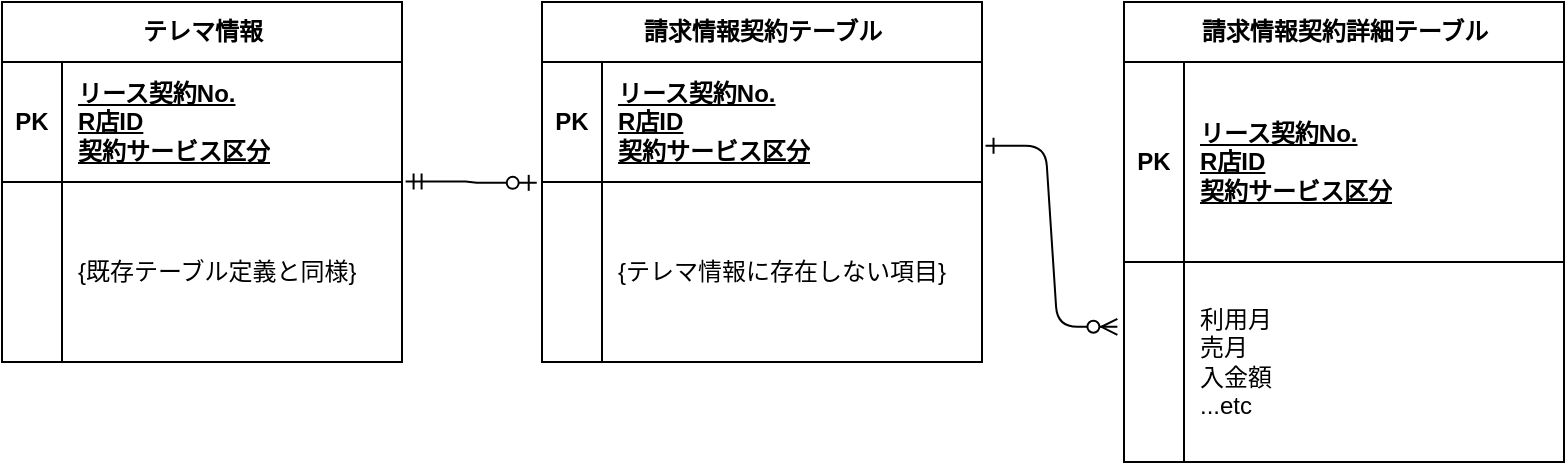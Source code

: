 <mxfile version="22.1.1" type="github">
  <diagram id="R2lEEEUBdFMjLlhIrx00" name="Page-1">
    <mxGraphModel dx="1024" dy="541" grid="1" gridSize="10" guides="1" tooltips="1" connect="1" arrows="1" fold="1" page="1" pageScale="1" pageWidth="850" pageHeight="1100" math="0" shadow="0" extFonts="Permanent Marker^https://fonts.googleapis.com/css?family=Permanent+Marker">
      <root>
        <mxCell id="0" />
        <mxCell id="1" parent="0" />
        <mxCell id="C-vyLk0tnHw3VtMMgP7b-1" value="" style="edgeStyle=entityRelationEdgeStyle;endArrow=ERzeroToMany;startArrow=ERone;endFill=1;startFill=0;exitX=1.008;exitY=0.698;exitDx=0;exitDy=0;exitPerimeter=0;entryX=-0.015;entryY=0.324;entryDx=0;entryDy=0;entryPerimeter=0;" parent="1" source="VBK_a4WL5h0ydlxh3Xsy-17" target="VBK_a4WL5h0ydlxh3Xsy-35" edge="1">
          <mxGeometry width="100" height="100" relative="1" as="geometry">
            <mxPoint x="511" y="219.06" as="sourcePoint" />
            <mxPoint x="588.25" y="181.48" as="targetPoint" />
          </mxGeometry>
        </mxCell>
        <mxCell id="VBK_a4WL5h0ydlxh3Xsy-3" value="テレマ情報" style="shape=table;startSize=30;container=1;collapsible=1;childLayout=tableLayout;fixedRows=1;rowLines=0;fontStyle=1;align=center;resizeLast=1;html=1;" vertex="1" parent="1">
          <mxGeometry x="30" y="100" width="200" height="180" as="geometry" />
        </mxCell>
        <mxCell id="VBK_a4WL5h0ydlxh3Xsy-4" value="" style="shape=tableRow;horizontal=0;startSize=0;swimlaneHead=0;swimlaneBody=0;fillColor=none;collapsible=0;dropTarget=0;points=[[0,0.5],[1,0.5]];portConstraint=eastwest;top=0;left=0;right=0;bottom=1;" vertex="1" parent="VBK_a4WL5h0ydlxh3Xsy-3">
          <mxGeometry y="30" width="200" height="60" as="geometry" />
        </mxCell>
        <mxCell id="VBK_a4WL5h0ydlxh3Xsy-5" value="PK" style="shape=partialRectangle;connectable=0;fillColor=none;top=0;left=0;bottom=0;right=0;fontStyle=1;overflow=hidden;whiteSpace=wrap;html=1;" vertex="1" parent="VBK_a4WL5h0ydlxh3Xsy-4">
          <mxGeometry width="30" height="60" as="geometry">
            <mxRectangle width="30" height="60" as="alternateBounds" />
          </mxGeometry>
        </mxCell>
        <mxCell id="VBK_a4WL5h0ydlxh3Xsy-6" value="リース契約No.&lt;br&gt;R店ID&lt;br&gt;契約サービス区分" style="shape=partialRectangle;connectable=0;fillColor=none;top=0;left=0;bottom=0;right=0;align=left;spacingLeft=6;fontStyle=5;overflow=hidden;whiteSpace=wrap;html=1;" vertex="1" parent="VBK_a4WL5h0ydlxh3Xsy-4">
          <mxGeometry x="30" width="170" height="60" as="geometry">
            <mxRectangle width="170" height="60" as="alternateBounds" />
          </mxGeometry>
        </mxCell>
        <mxCell id="VBK_a4WL5h0ydlxh3Xsy-7" value="" style="shape=tableRow;horizontal=0;startSize=0;swimlaneHead=0;swimlaneBody=0;fillColor=none;collapsible=0;dropTarget=0;points=[[0,0.5],[1,0.5]];portConstraint=eastwest;top=0;left=0;right=0;bottom=0;" vertex="1" parent="VBK_a4WL5h0ydlxh3Xsy-3">
          <mxGeometry y="90" width="200" height="30" as="geometry" />
        </mxCell>
        <mxCell id="VBK_a4WL5h0ydlxh3Xsy-8" value="" style="shape=partialRectangle;connectable=0;fillColor=none;top=0;left=0;bottom=0;right=0;editable=1;overflow=hidden;whiteSpace=wrap;html=1;" vertex="1" parent="VBK_a4WL5h0ydlxh3Xsy-7">
          <mxGeometry width="30" height="30" as="geometry">
            <mxRectangle width="30" height="30" as="alternateBounds" />
          </mxGeometry>
        </mxCell>
        <mxCell id="VBK_a4WL5h0ydlxh3Xsy-9" value="" style="shape=partialRectangle;connectable=0;fillColor=none;top=0;left=0;bottom=0;right=0;align=left;spacingLeft=6;overflow=hidden;whiteSpace=wrap;html=1;" vertex="1" parent="VBK_a4WL5h0ydlxh3Xsy-7">
          <mxGeometry x="30" width="170" height="30" as="geometry">
            <mxRectangle width="170" height="30" as="alternateBounds" />
          </mxGeometry>
        </mxCell>
        <mxCell id="VBK_a4WL5h0ydlxh3Xsy-10" value="" style="shape=tableRow;horizontal=0;startSize=0;swimlaneHead=0;swimlaneBody=0;fillColor=none;collapsible=0;dropTarget=0;points=[[0,0.5],[1,0.5]];portConstraint=eastwest;top=0;left=0;right=0;bottom=0;" vertex="1" parent="VBK_a4WL5h0ydlxh3Xsy-3">
          <mxGeometry y="120" width="200" height="30" as="geometry" />
        </mxCell>
        <mxCell id="VBK_a4WL5h0ydlxh3Xsy-11" value="" style="shape=partialRectangle;connectable=0;fillColor=none;top=0;left=0;bottom=0;right=0;editable=1;overflow=hidden;whiteSpace=wrap;html=1;" vertex="1" parent="VBK_a4WL5h0ydlxh3Xsy-10">
          <mxGeometry width="30" height="30" as="geometry">
            <mxRectangle width="30" height="30" as="alternateBounds" />
          </mxGeometry>
        </mxCell>
        <mxCell id="VBK_a4WL5h0ydlxh3Xsy-12" value="{既存テーブル定義と同様}" style="shape=partialRectangle;connectable=0;fillColor=none;top=0;left=0;bottom=0;right=0;align=left;spacingLeft=6;overflow=hidden;whiteSpace=wrap;html=1;" vertex="1" parent="VBK_a4WL5h0ydlxh3Xsy-10">
          <mxGeometry x="30" width="170" height="30" as="geometry">
            <mxRectangle width="170" height="30" as="alternateBounds" />
          </mxGeometry>
        </mxCell>
        <mxCell id="VBK_a4WL5h0ydlxh3Xsy-13" value="" style="shape=tableRow;horizontal=0;startSize=0;swimlaneHead=0;swimlaneBody=0;fillColor=none;collapsible=0;dropTarget=0;points=[[0,0.5],[1,0.5]];portConstraint=eastwest;top=0;left=0;right=0;bottom=0;" vertex="1" parent="VBK_a4WL5h0ydlxh3Xsy-3">
          <mxGeometry y="150" width="200" height="30" as="geometry" />
        </mxCell>
        <mxCell id="VBK_a4WL5h0ydlxh3Xsy-14" value="" style="shape=partialRectangle;connectable=0;fillColor=none;top=0;left=0;bottom=0;right=0;editable=1;overflow=hidden;whiteSpace=wrap;html=1;" vertex="1" parent="VBK_a4WL5h0ydlxh3Xsy-13">
          <mxGeometry width="30" height="30" as="geometry">
            <mxRectangle width="30" height="30" as="alternateBounds" />
          </mxGeometry>
        </mxCell>
        <mxCell id="VBK_a4WL5h0ydlxh3Xsy-15" value="" style="shape=partialRectangle;connectable=0;fillColor=none;top=0;left=0;bottom=0;right=0;align=left;spacingLeft=6;overflow=hidden;whiteSpace=wrap;html=1;" vertex="1" parent="VBK_a4WL5h0ydlxh3Xsy-13">
          <mxGeometry x="30" width="170" height="30" as="geometry">
            <mxRectangle width="170" height="30" as="alternateBounds" />
          </mxGeometry>
        </mxCell>
        <mxCell id="VBK_a4WL5h0ydlxh3Xsy-16" value="請求情報契約テーブル" style="shape=table;startSize=30;container=1;collapsible=1;childLayout=tableLayout;fixedRows=1;rowLines=0;fontStyle=1;align=center;resizeLast=1;html=1;" vertex="1" parent="1">
          <mxGeometry x="300" y="100" width="220" height="180" as="geometry" />
        </mxCell>
        <mxCell id="VBK_a4WL5h0ydlxh3Xsy-17" value="" style="shape=tableRow;horizontal=0;startSize=0;swimlaneHead=0;swimlaneBody=0;fillColor=none;collapsible=0;dropTarget=0;points=[[0,0.5],[1,0.5]];portConstraint=eastwest;top=0;left=0;right=0;bottom=1;" vertex="1" parent="VBK_a4WL5h0ydlxh3Xsy-16">
          <mxGeometry y="30" width="220" height="60" as="geometry" />
        </mxCell>
        <mxCell id="VBK_a4WL5h0ydlxh3Xsy-18" value="PK" style="shape=partialRectangle;connectable=0;fillColor=none;top=0;left=0;bottom=0;right=0;fontStyle=1;overflow=hidden;whiteSpace=wrap;html=1;" vertex="1" parent="VBK_a4WL5h0ydlxh3Xsy-17">
          <mxGeometry width="30" height="60" as="geometry">
            <mxRectangle width="30" height="60" as="alternateBounds" />
          </mxGeometry>
        </mxCell>
        <mxCell id="VBK_a4WL5h0ydlxh3Xsy-19" value="リース契約No.&lt;br style=&quot;border-color: var(--border-color);&quot;&gt;R店ID&lt;br style=&quot;border-color: var(--border-color);&quot;&gt;契約サービス区分" style="shape=partialRectangle;connectable=0;fillColor=none;top=0;left=0;bottom=0;right=0;align=left;spacingLeft=6;fontStyle=5;overflow=hidden;whiteSpace=wrap;html=1;" vertex="1" parent="VBK_a4WL5h0ydlxh3Xsy-17">
          <mxGeometry x="30" width="190" height="60" as="geometry">
            <mxRectangle width="190" height="60" as="alternateBounds" />
          </mxGeometry>
        </mxCell>
        <mxCell id="VBK_a4WL5h0ydlxh3Xsy-20" value="" style="shape=tableRow;horizontal=0;startSize=0;swimlaneHead=0;swimlaneBody=0;fillColor=none;collapsible=0;dropTarget=0;points=[[0,0.5],[1,0.5]];portConstraint=eastwest;top=0;left=0;right=0;bottom=0;" vertex="1" parent="VBK_a4WL5h0ydlxh3Xsy-16">
          <mxGeometry y="90" width="220" height="30" as="geometry" />
        </mxCell>
        <mxCell id="VBK_a4WL5h0ydlxh3Xsy-21" value="" style="shape=partialRectangle;connectable=0;fillColor=none;top=0;left=0;bottom=0;right=0;editable=1;overflow=hidden;whiteSpace=wrap;html=1;" vertex="1" parent="VBK_a4WL5h0ydlxh3Xsy-20">
          <mxGeometry width="30" height="30" as="geometry">
            <mxRectangle width="30" height="30" as="alternateBounds" />
          </mxGeometry>
        </mxCell>
        <mxCell id="VBK_a4WL5h0ydlxh3Xsy-22" value="" style="shape=partialRectangle;connectable=0;fillColor=none;top=0;left=0;bottom=0;right=0;align=left;spacingLeft=6;overflow=hidden;whiteSpace=wrap;html=1;" vertex="1" parent="VBK_a4WL5h0ydlxh3Xsy-20">
          <mxGeometry x="30" width="190" height="30" as="geometry">
            <mxRectangle width="190" height="30" as="alternateBounds" />
          </mxGeometry>
        </mxCell>
        <mxCell id="VBK_a4WL5h0ydlxh3Xsy-23" value="" style="shape=tableRow;horizontal=0;startSize=0;swimlaneHead=0;swimlaneBody=0;fillColor=none;collapsible=0;dropTarget=0;points=[[0,0.5],[1,0.5]];portConstraint=eastwest;top=0;left=0;right=0;bottom=0;" vertex="1" parent="VBK_a4WL5h0ydlxh3Xsy-16">
          <mxGeometry y="120" width="220" height="30" as="geometry" />
        </mxCell>
        <mxCell id="VBK_a4WL5h0ydlxh3Xsy-24" value="" style="shape=partialRectangle;connectable=0;fillColor=none;top=0;left=0;bottom=0;right=0;editable=1;overflow=hidden;whiteSpace=wrap;html=1;" vertex="1" parent="VBK_a4WL5h0ydlxh3Xsy-23">
          <mxGeometry width="30" height="30" as="geometry">
            <mxRectangle width="30" height="30" as="alternateBounds" />
          </mxGeometry>
        </mxCell>
        <mxCell id="VBK_a4WL5h0ydlxh3Xsy-25" value="" style="shape=partialRectangle;connectable=0;fillColor=none;top=0;left=0;bottom=0;right=0;align=left;spacingLeft=6;overflow=hidden;whiteSpace=wrap;html=1;" vertex="1" parent="VBK_a4WL5h0ydlxh3Xsy-23">
          <mxGeometry x="30" width="190" height="30" as="geometry">
            <mxRectangle width="190" height="30" as="alternateBounds" />
          </mxGeometry>
        </mxCell>
        <mxCell id="VBK_a4WL5h0ydlxh3Xsy-26" value="" style="shape=tableRow;horizontal=0;startSize=0;swimlaneHead=0;swimlaneBody=0;fillColor=none;collapsible=0;dropTarget=0;points=[[0,0.5],[1,0.5]];portConstraint=eastwest;top=0;left=0;right=0;bottom=0;" vertex="1" parent="VBK_a4WL5h0ydlxh3Xsy-16">
          <mxGeometry y="150" width="220" height="30" as="geometry" />
        </mxCell>
        <mxCell id="VBK_a4WL5h0ydlxh3Xsy-27" value="" style="shape=partialRectangle;connectable=0;fillColor=none;top=0;left=0;bottom=0;right=0;editable=1;overflow=hidden;whiteSpace=wrap;html=1;" vertex="1" parent="VBK_a4WL5h0ydlxh3Xsy-26">
          <mxGeometry width="30" height="30" as="geometry">
            <mxRectangle width="30" height="30" as="alternateBounds" />
          </mxGeometry>
        </mxCell>
        <mxCell id="VBK_a4WL5h0ydlxh3Xsy-28" value="" style="shape=partialRectangle;connectable=0;fillColor=none;top=0;left=0;bottom=0;right=0;align=left;spacingLeft=6;overflow=hidden;whiteSpace=wrap;html=1;" vertex="1" parent="VBK_a4WL5h0ydlxh3Xsy-26">
          <mxGeometry x="30" width="190" height="30" as="geometry">
            <mxRectangle width="190" height="30" as="alternateBounds" />
          </mxGeometry>
        </mxCell>
        <mxCell id="VBK_a4WL5h0ydlxh3Xsy-30" value="" style="edgeStyle=entityRelationEdgeStyle;fontSize=12;html=1;endArrow=ERzeroToOne;startArrow=ERmandOne;rounded=0;exitX=1.009;exitY=-0.01;exitDx=0;exitDy=0;entryX=-0.012;entryY=0.014;entryDx=0;entryDy=0;entryPerimeter=0;exitPerimeter=0;" edge="1" parent="1" source="VBK_a4WL5h0ydlxh3Xsy-7" target="VBK_a4WL5h0ydlxh3Xsy-20">
          <mxGeometry width="100" height="100" relative="1" as="geometry">
            <mxPoint x="230" y="450" as="sourcePoint" />
            <mxPoint x="330" y="350" as="targetPoint" />
          </mxGeometry>
        </mxCell>
        <mxCell id="VBK_a4WL5h0ydlxh3Xsy-31" value="請求情報契約詳細テーブル" style="shape=table;startSize=30;container=1;collapsible=1;childLayout=tableLayout;fixedRows=1;rowLines=0;fontStyle=1;align=center;resizeLast=1;html=1;" vertex="1" parent="1">
          <mxGeometry x="591" y="100" width="220" height="230" as="geometry" />
        </mxCell>
        <mxCell id="VBK_a4WL5h0ydlxh3Xsy-32" value="" style="shape=tableRow;horizontal=0;startSize=0;swimlaneHead=0;swimlaneBody=0;fillColor=none;collapsible=0;dropTarget=0;points=[[0,0.5],[1,0.5]];portConstraint=eastwest;top=0;left=0;right=0;bottom=1;" vertex="1" parent="VBK_a4WL5h0ydlxh3Xsy-31">
          <mxGeometry y="30" width="220" height="100" as="geometry" />
        </mxCell>
        <mxCell id="VBK_a4WL5h0ydlxh3Xsy-33" value="PK" style="shape=partialRectangle;connectable=0;fillColor=none;top=0;left=0;bottom=0;right=0;fontStyle=1;overflow=hidden;whiteSpace=wrap;html=1;" vertex="1" parent="VBK_a4WL5h0ydlxh3Xsy-32">
          <mxGeometry width="30" height="100" as="geometry">
            <mxRectangle width="30" height="100" as="alternateBounds" />
          </mxGeometry>
        </mxCell>
        <mxCell id="VBK_a4WL5h0ydlxh3Xsy-34" value="リース契約No.&lt;br style=&quot;border-color: var(--border-color);&quot;&gt;R店ID&lt;br style=&quot;border-color: var(--border-color);&quot;&gt;契約サービス区分&lt;br&gt;" style="shape=partialRectangle;connectable=0;fillColor=none;top=0;left=0;bottom=0;right=0;align=left;spacingLeft=6;fontStyle=5;overflow=hidden;whiteSpace=wrap;html=1;" vertex="1" parent="VBK_a4WL5h0ydlxh3Xsy-32">
          <mxGeometry x="30" width="190" height="100" as="geometry">
            <mxRectangle width="190" height="100" as="alternateBounds" />
          </mxGeometry>
        </mxCell>
        <mxCell id="VBK_a4WL5h0ydlxh3Xsy-35" value="" style="shape=tableRow;horizontal=0;startSize=0;swimlaneHead=0;swimlaneBody=0;fillColor=none;collapsible=0;dropTarget=0;points=[[0,0.5],[1,0.5]];portConstraint=eastwest;top=0;left=0;right=0;bottom=0;" vertex="1" parent="VBK_a4WL5h0ydlxh3Xsy-31">
          <mxGeometry y="130" width="220" height="100" as="geometry" />
        </mxCell>
        <mxCell id="VBK_a4WL5h0ydlxh3Xsy-36" value="" style="shape=partialRectangle;connectable=0;fillColor=none;top=0;left=0;bottom=0;right=0;editable=1;overflow=hidden;whiteSpace=wrap;html=1;" vertex="1" parent="VBK_a4WL5h0ydlxh3Xsy-35">
          <mxGeometry width="30" height="100" as="geometry">
            <mxRectangle width="30" height="100" as="alternateBounds" />
          </mxGeometry>
        </mxCell>
        <mxCell id="VBK_a4WL5h0ydlxh3Xsy-37" value="利用月&lt;br&gt;売月&lt;br&gt;入金額&lt;br&gt;...etc" style="shape=partialRectangle;connectable=0;fillColor=none;top=0;left=0;bottom=0;right=0;align=left;spacingLeft=6;overflow=hidden;whiteSpace=wrap;html=1;" vertex="1" parent="VBK_a4WL5h0ydlxh3Xsy-35">
          <mxGeometry x="30" width="190" height="100" as="geometry">
            <mxRectangle width="190" height="100" as="alternateBounds" />
          </mxGeometry>
        </mxCell>
        <mxCell id="VBK_a4WL5h0ydlxh3Xsy-44" value="{テレマ情報に存在しない項目}" style="shape=partialRectangle;connectable=0;fillColor=none;top=0;left=0;bottom=0;right=0;align=left;spacingLeft=6;overflow=hidden;whiteSpace=wrap;html=1;" vertex="1" parent="1">
          <mxGeometry x="330" y="190" width="190" height="90" as="geometry">
            <mxRectangle width="190" height="100" as="alternateBounds" />
          </mxGeometry>
        </mxCell>
      </root>
    </mxGraphModel>
  </diagram>
</mxfile>

